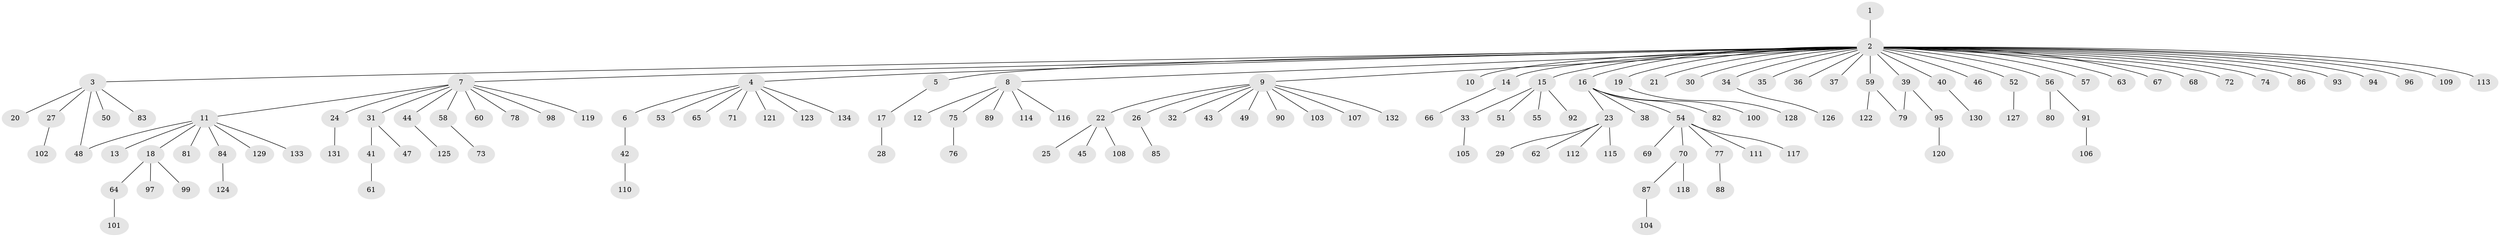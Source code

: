// coarse degree distribution, {1: 0.9433962264150944, 33: 0.018867924528301886, 18: 0.018867924528301886, 3: 0.018867924528301886}
// Generated by graph-tools (version 1.1) at 2025/50/03/04/25 21:50:08]
// undirected, 134 vertices, 135 edges
graph export_dot {
graph [start="1"]
  node [color=gray90,style=filled];
  1;
  2;
  3;
  4;
  5;
  6;
  7;
  8;
  9;
  10;
  11;
  12;
  13;
  14;
  15;
  16;
  17;
  18;
  19;
  20;
  21;
  22;
  23;
  24;
  25;
  26;
  27;
  28;
  29;
  30;
  31;
  32;
  33;
  34;
  35;
  36;
  37;
  38;
  39;
  40;
  41;
  42;
  43;
  44;
  45;
  46;
  47;
  48;
  49;
  50;
  51;
  52;
  53;
  54;
  55;
  56;
  57;
  58;
  59;
  60;
  61;
  62;
  63;
  64;
  65;
  66;
  67;
  68;
  69;
  70;
  71;
  72;
  73;
  74;
  75;
  76;
  77;
  78;
  79;
  80;
  81;
  82;
  83;
  84;
  85;
  86;
  87;
  88;
  89;
  90;
  91;
  92;
  93;
  94;
  95;
  96;
  97;
  98;
  99;
  100;
  101;
  102;
  103;
  104;
  105;
  106;
  107;
  108;
  109;
  110;
  111;
  112;
  113;
  114;
  115;
  116;
  117;
  118;
  119;
  120;
  121;
  122;
  123;
  124;
  125;
  126;
  127;
  128;
  129;
  130;
  131;
  132;
  133;
  134;
  1 -- 2;
  2 -- 3;
  2 -- 4;
  2 -- 5;
  2 -- 7;
  2 -- 8;
  2 -- 9;
  2 -- 10;
  2 -- 14;
  2 -- 15;
  2 -- 16;
  2 -- 19;
  2 -- 21;
  2 -- 30;
  2 -- 34;
  2 -- 35;
  2 -- 36;
  2 -- 37;
  2 -- 39;
  2 -- 40;
  2 -- 46;
  2 -- 52;
  2 -- 56;
  2 -- 57;
  2 -- 59;
  2 -- 63;
  2 -- 67;
  2 -- 68;
  2 -- 72;
  2 -- 74;
  2 -- 86;
  2 -- 93;
  2 -- 94;
  2 -- 96;
  2 -- 109;
  2 -- 113;
  3 -- 20;
  3 -- 27;
  3 -- 48;
  3 -- 50;
  3 -- 83;
  4 -- 6;
  4 -- 53;
  4 -- 65;
  4 -- 71;
  4 -- 121;
  4 -- 123;
  4 -- 134;
  5 -- 17;
  6 -- 42;
  7 -- 11;
  7 -- 24;
  7 -- 31;
  7 -- 44;
  7 -- 58;
  7 -- 60;
  7 -- 78;
  7 -- 98;
  7 -- 119;
  8 -- 12;
  8 -- 75;
  8 -- 89;
  8 -- 114;
  8 -- 116;
  9 -- 22;
  9 -- 26;
  9 -- 32;
  9 -- 43;
  9 -- 49;
  9 -- 90;
  9 -- 103;
  9 -- 107;
  9 -- 132;
  11 -- 13;
  11 -- 18;
  11 -- 48;
  11 -- 81;
  11 -- 84;
  11 -- 129;
  11 -- 133;
  14 -- 66;
  15 -- 33;
  15 -- 51;
  15 -- 55;
  15 -- 92;
  16 -- 23;
  16 -- 38;
  16 -- 54;
  16 -- 82;
  16 -- 100;
  17 -- 28;
  18 -- 64;
  18 -- 97;
  18 -- 99;
  19 -- 128;
  22 -- 25;
  22 -- 45;
  22 -- 108;
  23 -- 29;
  23 -- 62;
  23 -- 112;
  23 -- 115;
  24 -- 131;
  26 -- 85;
  27 -- 102;
  31 -- 41;
  31 -- 47;
  33 -- 105;
  34 -- 126;
  39 -- 79;
  39 -- 95;
  40 -- 130;
  41 -- 61;
  42 -- 110;
  44 -- 125;
  52 -- 127;
  54 -- 69;
  54 -- 70;
  54 -- 77;
  54 -- 111;
  54 -- 117;
  56 -- 80;
  56 -- 91;
  58 -- 73;
  59 -- 79;
  59 -- 122;
  64 -- 101;
  70 -- 87;
  70 -- 118;
  75 -- 76;
  77 -- 88;
  84 -- 124;
  87 -- 104;
  91 -- 106;
  95 -- 120;
}
